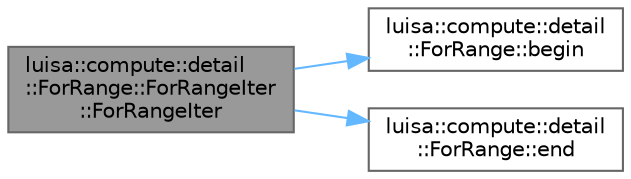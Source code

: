 digraph "luisa::compute::detail::ForRange::ForRangeIter::ForRangeIter"
{
 // LATEX_PDF_SIZE
  bgcolor="transparent";
  edge [fontname=Helvetica,fontsize=10,labelfontname=Helvetica,labelfontsize=10];
  node [fontname=Helvetica,fontsize=10,shape=box,height=0.2,width=0.4];
  rankdir="LR";
  Node1 [id="Node000001",label="luisa::compute::detail\l::ForRange::ForRangeIter\l::ForRangeIter",height=0.2,width=0.4,color="gray40", fillcolor="grey60", style="filled", fontcolor="black",tooltip="Construct for range iterator from begin, end and step expression"];
  Node1 -> Node2 [id="edge1_Node000001_Node000002",color="steelblue1",style="solid",tooltip=" "];
  Node2 [id="Node000002",label="luisa::compute::detail\l::ForRange::begin",height=0.2,width=0.4,color="grey40", fillcolor="white", style="filled",URL="$classluisa_1_1compute_1_1detail_1_1_for_range.html#abc2bc282fa86dd262005340067af090f",tooltip=" "];
  Node1 -> Node3 [id="edge2_Node000001_Node000003",color="steelblue1",style="solid",tooltip=" "];
  Node3 [id="Node000003",label="luisa::compute::detail\l::ForRange::end",height=0.2,width=0.4,color="grey40", fillcolor="white", style="filled",URL="$classluisa_1_1compute_1_1detail_1_1_for_range.html#aec756516163898ae6f346e6a6e9c81a4",tooltip=" "];
}
